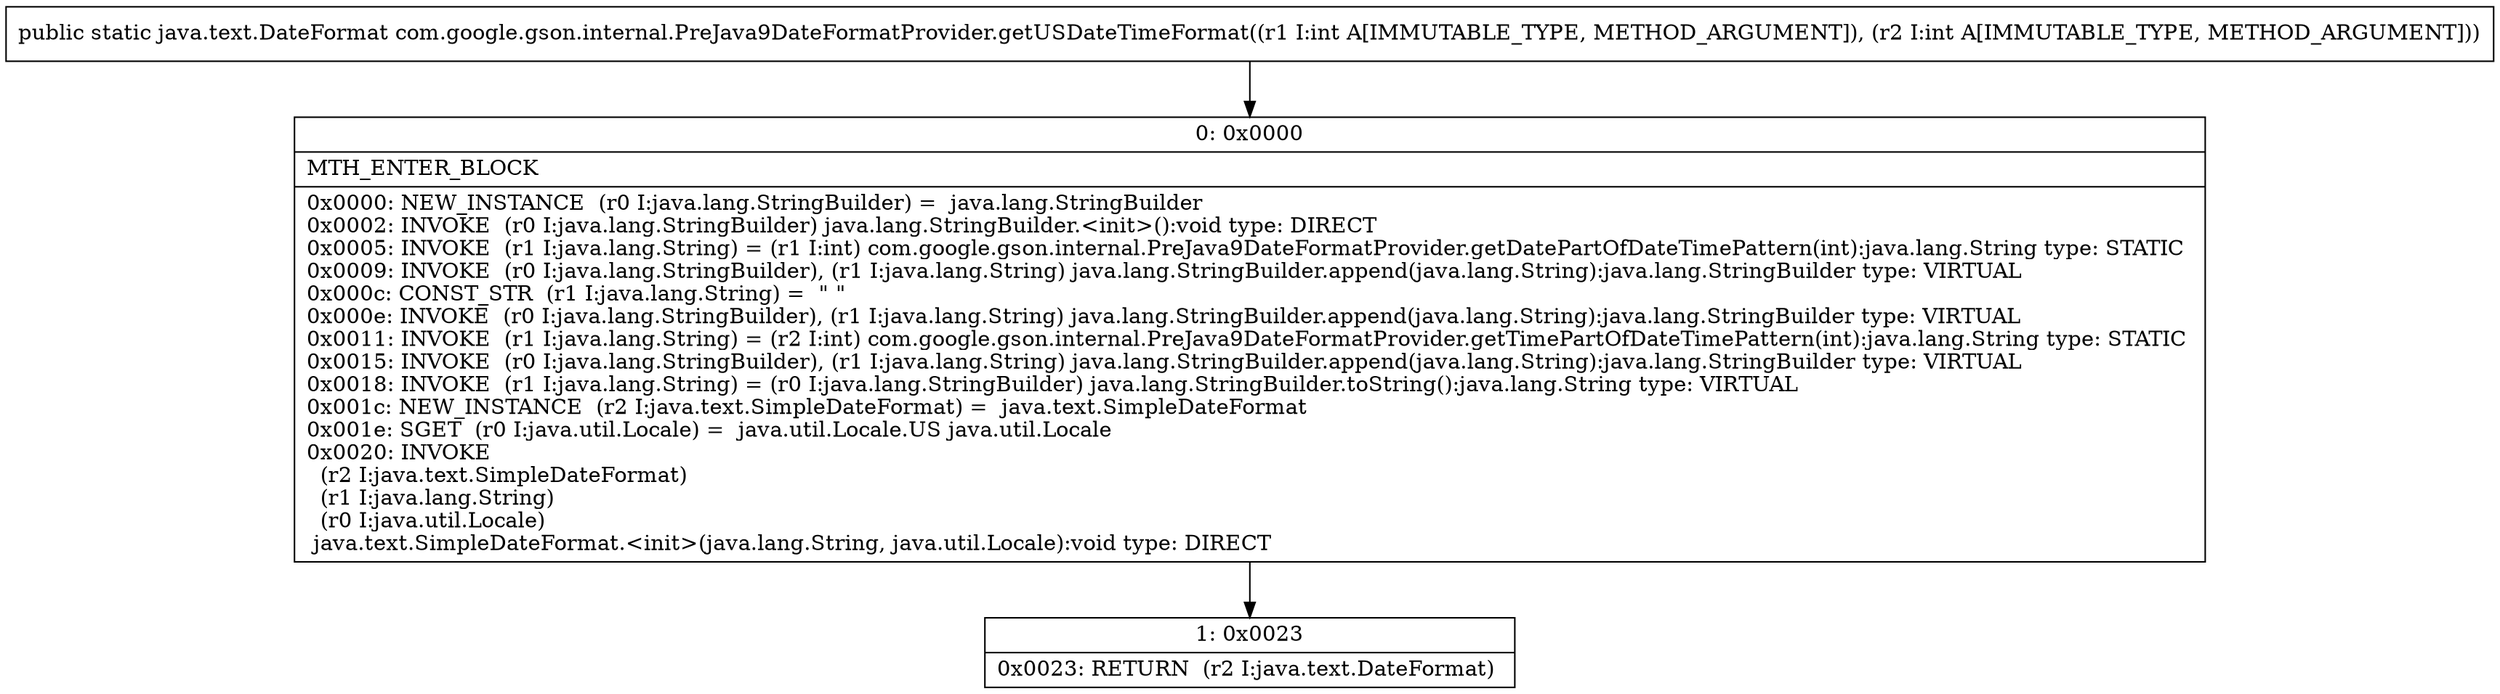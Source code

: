 digraph "CFG forcom.google.gson.internal.PreJava9DateFormatProvider.getUSDateTimeFormat(II)Ljava\/text\/DateFormat;" {
Node_0 [shape=record,label="{0\:\ 0x0000|MTH_ENTER_BLOCK\l|0x0000: NEW_INSTANCE  (r0 I:java.lang.StringBuilder) =  java.lang.StringBuilder \l0x0002: INVOKE  (r0 I:java.lang.StringBuilder) java.lang.StringBuilder.\<init\>():void type: DIRECT \l0x0005: INVOKE  (r1 I:java.lang.String) = (r1 I:int) com.google.gson.internal.PreJava9DateFormatProvider.getDatePartOfDateTimePattern(int):java.lang.String type: STATIC \l0x0009: INVOKE  (r0 I:java.lang.StringBuilder), (r1 I:java.lang.String) java.lang.StringBuilder.append(java.lang.String):java.lang.StringBuilder type: VIRTUAL \l0x000c: CONST_STR  (r1 I:java.lang.String) =  \" \" \l0x000e: INVOKE  (r0 I:java.lang.StringBuilder), (r1 I:java.lang.String) java.lang.StringBuilder.append(java.lang.String):java.lang.StringBuilder type: VIRTUAL \l0x0011: INVOKE  (r1 I:java.lang.String) = (r2 I:int) com.google.gson.internal.PreJava9DateFormatProvider.getTimePartOfDateTimePattern(int):java.lang.String type: STATIC \l0x0015: INVOKE  (r0 I:java.lang.StringBuilder), (r1 I:java.lang.String) java.lang.StringBuilder.append(java.lang.String):java.lang.StringBuilder type: VIRTUAL \l0x0018: INVOKE  (r1 I:java.lang.String) = (r0 I:java.lang.StringBuilder) java.lang.StringBuilder.toString():java.lang.String type: VIRTUAL \l0x001c: NEW_INSTANCE  (r2 I:java.text.SimpleDateFormat) =  java.text.SimpleDateFormat \l0x001e: SGET  (r0 I:java.util.Locale) =  java.util.Locale.US java.util.Locale \l0x0020: INVOKE  \l  (r2 I:java.text.SimpleDateFormat)\l  (r1 I:java.lang.String)\l  (r0 I:java.util.Locale)\l java.text.SimpleDateFormat.\<init\>(java.lang.String, java.util.Locale):void type: DIRECT \l}"];
Node_1 [shape=record,label="{1\:\ 0x0023|0x0023: RETURN  (r2 I:java.text.DateFormat) \l}"];
MethodNode[shape=record,label="{public static java.text.DateFormat com.google.gson.internal.PreJava9DateFormatProvider.getUSDateTimeFormat((r1 I:int A[IMMUTABLE_TYPE, METHOD_ARGUMENT]), (r2 I:int A[IMMUTABLE_TYPE, METHOD_ARGUMENT])) }"];
MethodNode -> Node_0;
Node_0 -> Node_1;
}


